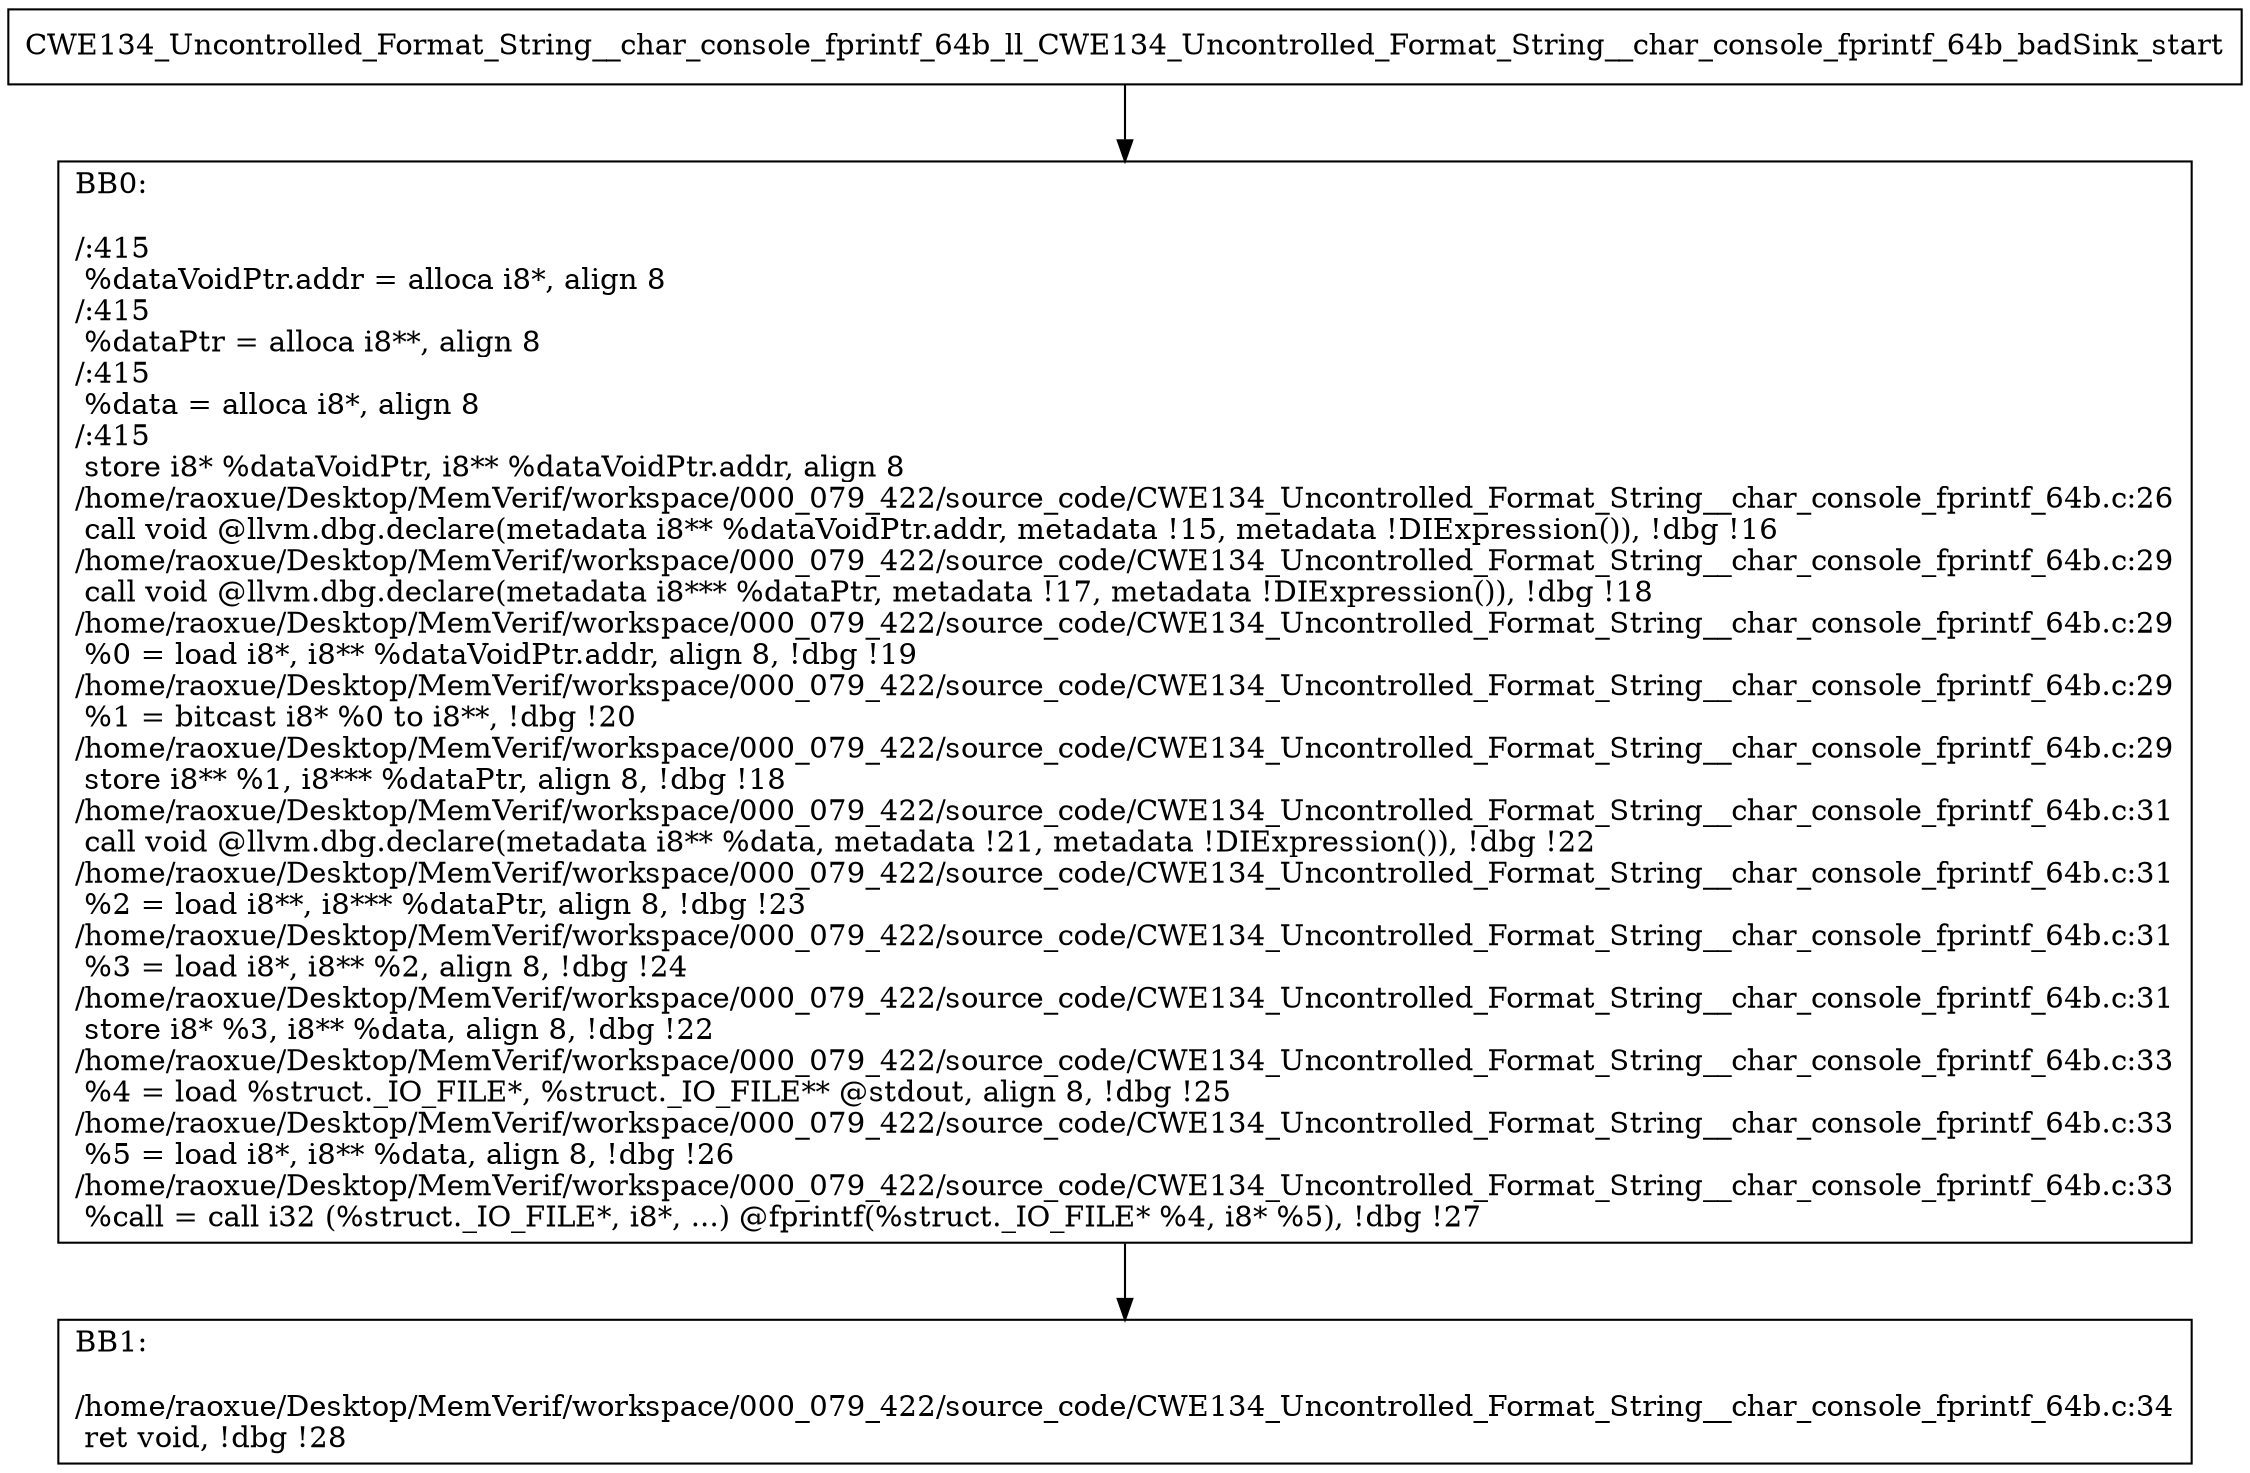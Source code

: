 digraph "CFG for'CWE134_Uncontrolled_Format_String__char_console_fprintf_64b_ll_CWE134_Uncontrolled_Format_String__char_console_fprintf_64b_badSink' function" {
	BBCWE134_Uncontrolled_Format_String__char_console_fprintf_64b_ll_CWE134_Uncontrolled_Format_String__char_console_fprintf_64b_badSink_start[shape=record,label="{CWE134_Uncontrolled_Format_String__char_console_fprintf_64b_ll_CWE134_Uncontrolled_Format_String__char_console_fprintf_64b_badSink_start}"];
	BBCWE134_Uncontrolled_Format_String__char_console_fprintf_64b_ll_CWE134_Uncontrolled_Format_String__char_console_fprintf_64b_badSink_start-> CWE134_Uncontrolled_Format_String__char_console_fprintf_64b_ll_CWE134_Uncontrolled_Format_String__char_console_fprintf_64b_badSinkBB0;
	CWE134_Uncontrolled_Format_String__char_console_fprintf_64b_ll_CWE134_Uncontrolled_Format_String__char_console_fprintf_64b_badSinkBB0 [shape=record, label="{BB0:\l\l/:415\l
  %dataVoidPtr.addr = alloca i8*, align 8\l
/:415\l
  %dataPtr = alloca i8**, align 8\l
/:415\l
  %data = alloca i8*, align 8\l
/:415\l
  store i8* %dataVoidPtr, i8** %dataVoidPtr.addr, align 8\l
/home/raoxue/Desktop/MemVerif/workspace/000_079_422/source_code/CWE134_Uncontrolled_Format_String__char_console_fprintf_64b.c:26\l
  call void @llvm.dbg.declare(metadata i8** %dataVoidPtr.addr, metadata !15, metadata !DIExpression()), !dbg !16\l
/home/raoxue/Desktop/MemVerif/workspace/000_079_422/source_code/CWE134_Uncontrolled_Format_String__char_console_fprintf_64b.c:29\l
  call void @llvm.dbg.declare(metadata i8*** %dataPtr, metadata !17, metadata !DIExpression()), !dbg !18\l
/home/raoxue/Desktop/MemVerif/workspace/000_079_422/source_code/CWE134_Uncontrolled_Format_String__char_console_fprintf_64b.c:29\l
  %0 = load i8*, i8** %dataVoidPtr.addr, align 8, !dbg !19\l
/home/raoxue/Desktop/MemVerif/workspace/000_079_422/source_code/CWE134_Uncontrolled_Format_String__char_console_fprintf_64b.c:29\l
  %1 = bitcast i8* %0 to i8**, !dbg !20\l
/home/raoxue/Desktop/MemVerif/workspace/000_079_422/source_code/CWE134_Uncontrolled_Format_String__char_console_fprintf_64b.c:29\l
  store i8** %1, i8*** %dataPtr, align 8, !dbg !18\l
/home/raoxue/Desktop/MemVerif/workspace/000_079_422/source_code/CWE134_Uncontrolled_Format_String__char_console_fprintf_64b.c:31\l
  call void @llvm.dbg.declare(metadata i8** %data, metadata !21, metadata !DIExpression()), !dbg !22\l
/home/raoxue/Desktop/MemVerif/workspace/000_079_422/source_code/CWE134_Uncontrolled_Format_String__char_console_fprintf_64b.c:31\l
  %2 = load i8**, i8*** %dataPtr, align 8, !dbg !23\l
/home/raoxue/Desktop/MemVerif/workspace/000_079_422/source_code/CWE134_Uncontrolled_Format_String__char_console_fprintf_64b.c:31\l
  %3 = load i8*, i8** %2, align 8, !dbg !24\l
/home/raoxue/Desktop/MemVerif/workspace/000_079_422/source_code/CWE134_Uncontrolled_Format_String__char_console_fprintf_64b.c:31\l
  store i8* %3, i8** %data, align 8, !dbg !22\l
/home/raoxue/Desktop/MemVerif/workspace/000_079_422/source_code/CWE134_Uncontrolled_Format_String__char_console_fprintf_64b.c:33\l
  %4 = load %struct._IO_FILE*, %struct._IO_FILE** @stdout, align 8, !dbg !25\l
/home/raoxue/Desktop/MemVerif/workspace/000_079_422/source_code/CWE134_Uncontrolled_Format_String__char_console_fprintf_64b.c:33\l
  %5 = load i8*, i8** %data, align 8, !dbg !26\l
/home/raoxue/Desktop/MemVerif/workspace/000_079_422/source_code/CWE134_Uncontrolled_Format_String__char_console_fprintf_64b.c:33\l
  %call = call i32 (%struct._IO_FILE*, i8*, ...) @fprintf(%struct._IO_FILE* %4, i8* %5), !dbg !27\l
}"];
	CWE134_Uncontrolled_Format_String__char_console_fprintf_64b_ll_CWE134_Uncontrolled_Format_String__char_console_fprintf_64b_badSinkBB0-> CWE134_Uncontrolled_Format_String__char_console_fprintf_64b_ll_CWE134_Uncontrolled_Format_String__char_console_fprintf_64b_badSinkBB1;
	CWE134_Uncontrolled_Format_String__char_console_fprintf_64b_ll_CWE134_Uncontrolled_Format_String__char_console_fprintf_64b_badSinkBB1 [shape=record, label="{BB1:\l\l/home/raoxue/Desktop/MemVerif/workspace/000_079_422/source_code/CWE134_Uncontrolled_Format_String__char_console_fprintf_64b.c:34\l
  ret void, !dbg !28\l
}"];
}
